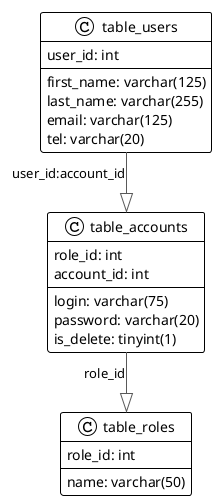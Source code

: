 @startuml

!theme plain
top to bottom direction
skinparam linetype ortho

class table_accounts {
   login: varchar(75)
   password: varchar(20)
   is_delete: tinyint(1)
   role_id: int
   account_id: int
}
class table_roles {
   name: varchar(50)
   role_id: int
}
class table_users {
   first_name: varchar(125)
   last_name: varchar(255)
   email: varchar(125)
   tel: varchar(20)
   user_id: int
}

table_accounts  -[#595959,plain]-^  table_roles    : "role_id"
table_users     -[#595959,plain]-^  table_accounts : "user_id:account_id"
@enduml
